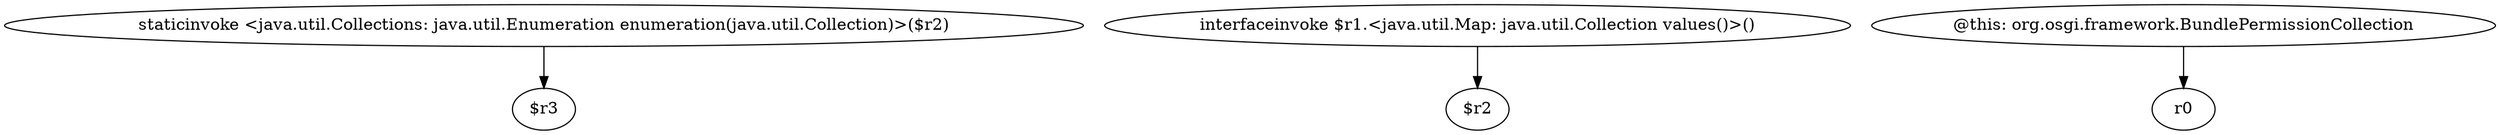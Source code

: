 digraph g {
0[label="staticinvoke <java.util.Collections: java.util.Enumeration enumeration(java.util.Collection)>($r2)"]
1[label="$r3"]
0->1[label=""]
2[label="interfaceinvoke $r1.<java.util.Map: java.util.Collection values()>()"]
3[label="$r2"]
2->3[label=""]
4[label="@this: org.osgi.framework.BundlePermissionCollection"]
5[label="r0"]
4->5[label=""]
}